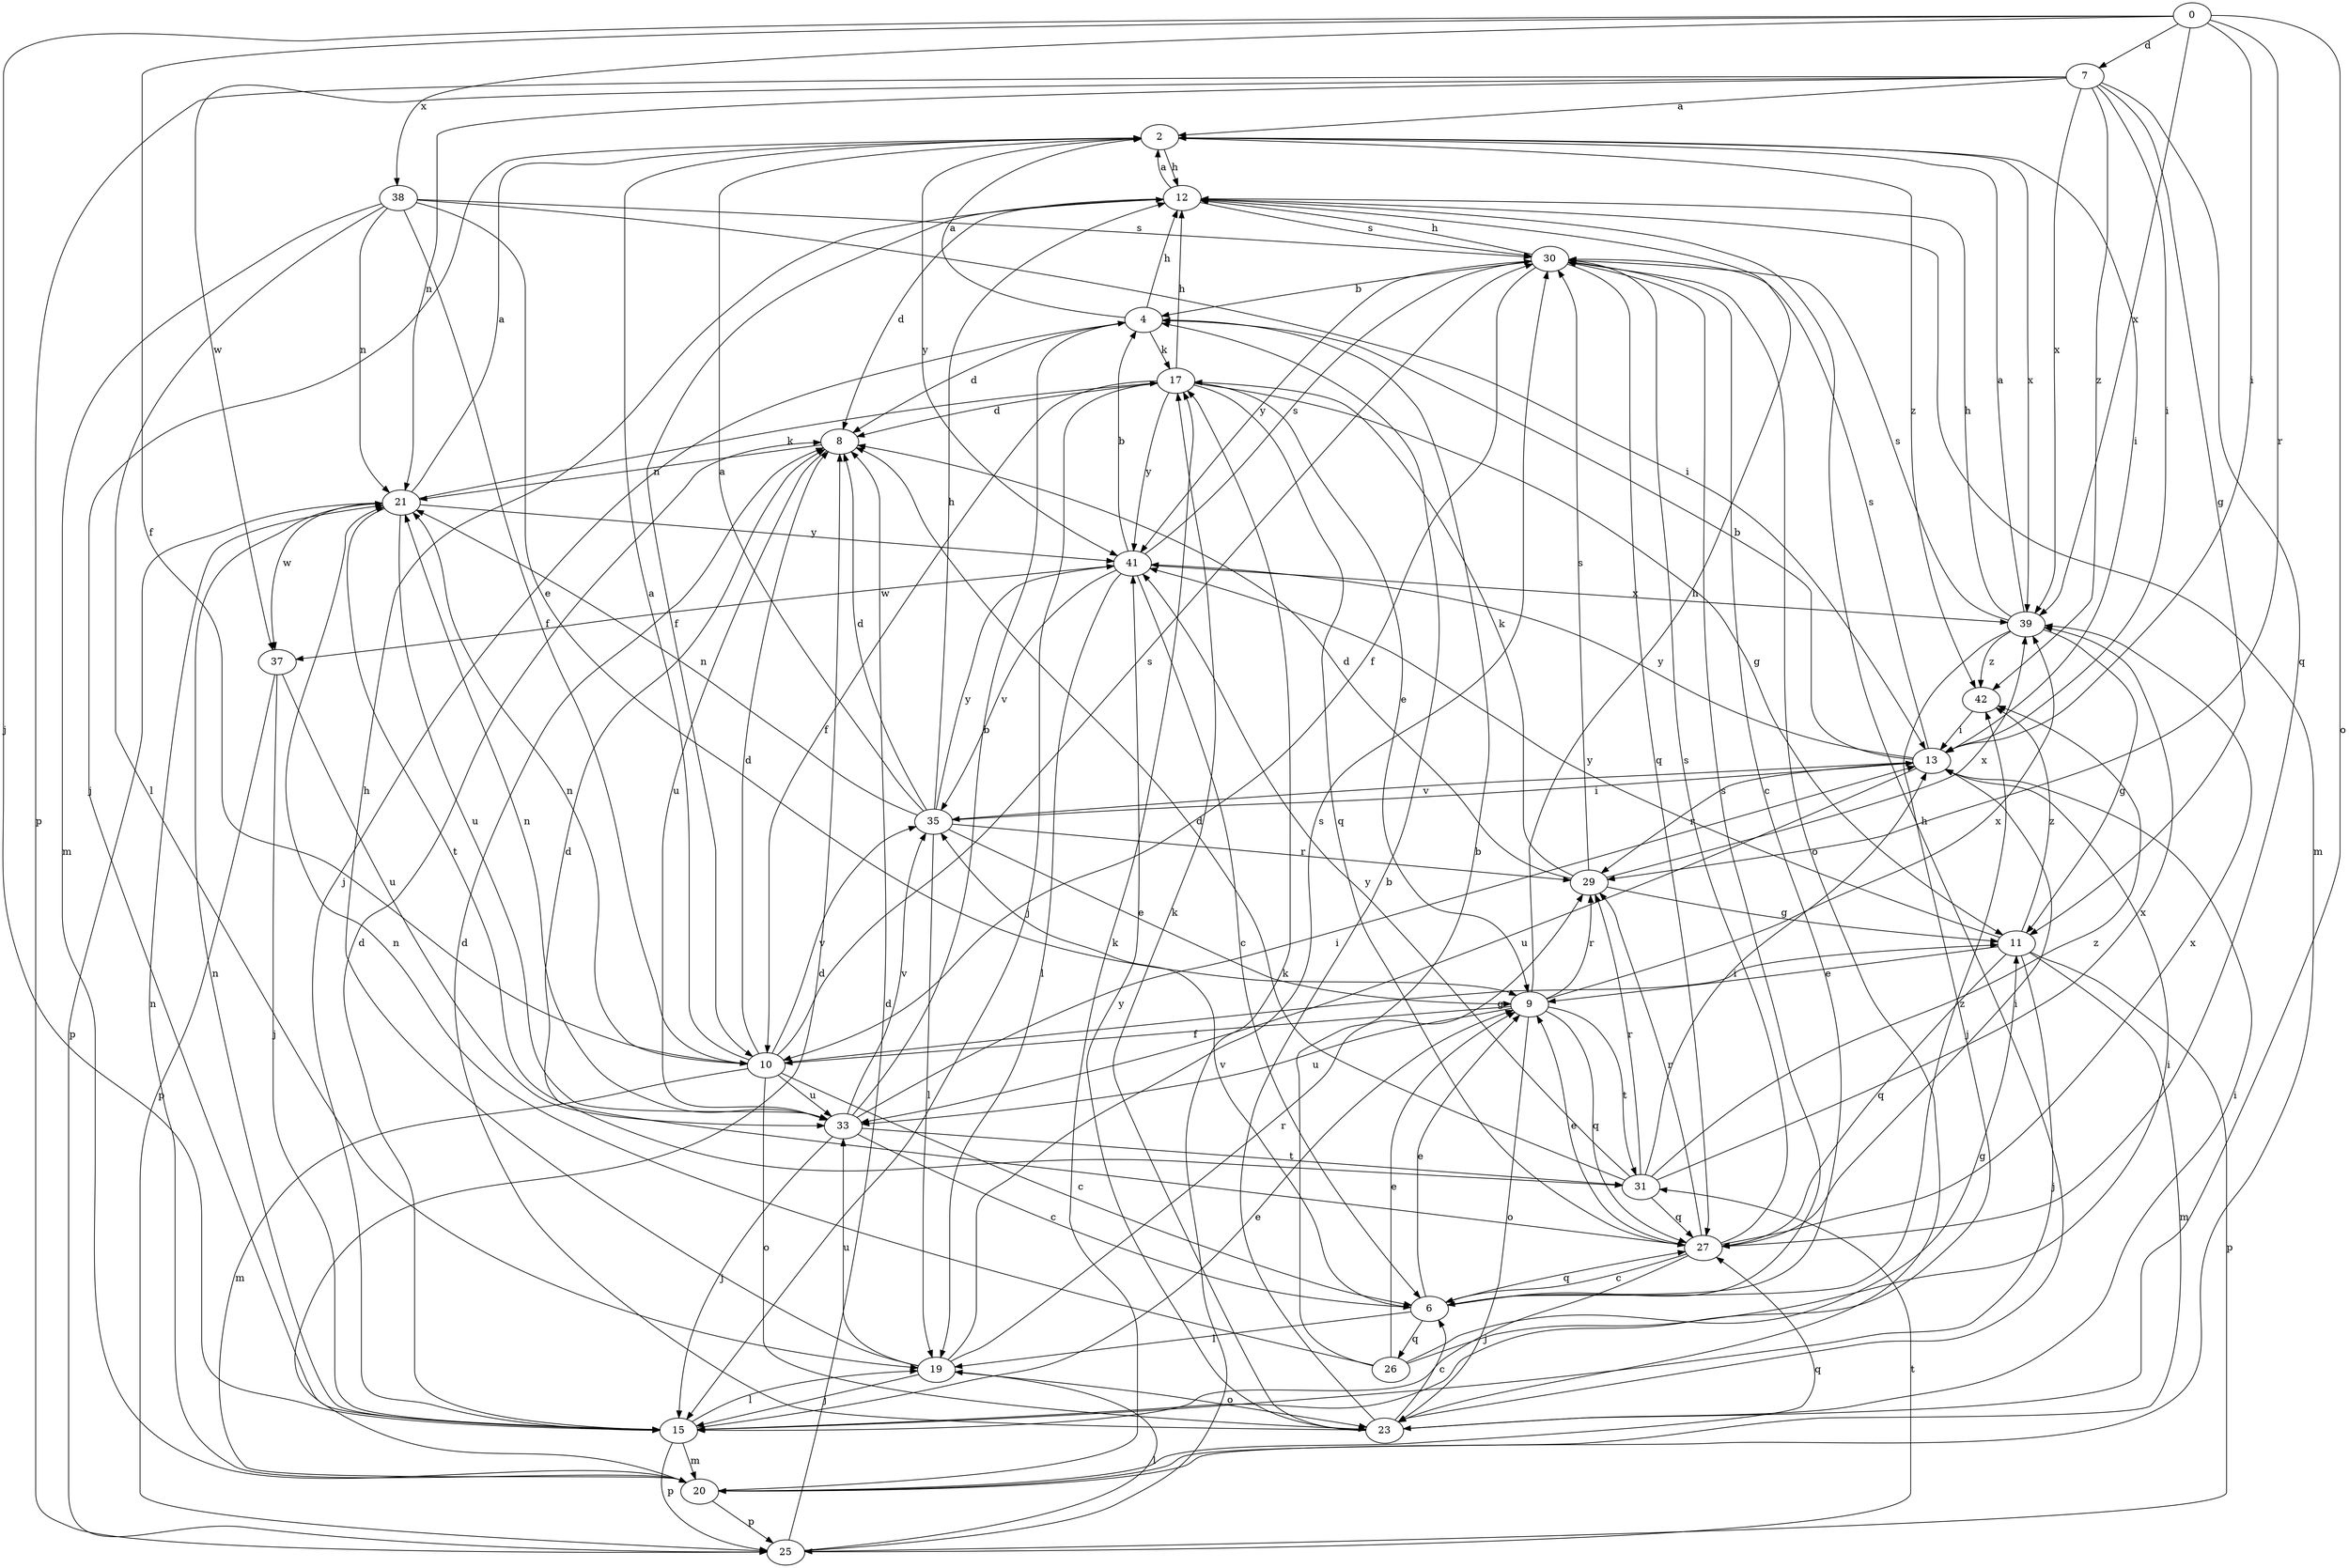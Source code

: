 strict digraph  {
0;
2;
4;
6;
7;
8;
9;
10;
11;
12;
13;
15;
17;
19;
20;
21;
23;
25;
26;
27;
29;
30;
31;
33;
35;
37;
38;
39;
41;
42;
0 -> 7  [label=d];
0 -> 10  [label=f];
0 -> 13  [label=i];
0 -> 15  [label=j];
0 -> 23  [label=o];
0 -> 29  [label=r];
0 -> 38  [label=x];
0 -> 39  [label=x];
2 -> 12  [label=h];
2 -> 13  [label=i];
2 -> 15  [label=j];
2 -> 39  [label=x];
2 -> 41  [label=y];
2 -> 42  [label=z];
4 -> 2  [label=a];
4 -> 8  [label=d];
4 -> 12  [label=h];
4 -> 15  [label=j];
4 -> 17  [label=k];
6 -> 9  [label=e];
6 -> 19  [label=l];
6 -> 26  [label=q];
6 -> 27  [label=q];
6 -> 30  [label=s];
6 -> 35  [label=v];
6 -> 42  [label=z];
7 -> 2  [label=a];
7 -> 11  [label=g];
7 -> 13  [label=i];
7 -> 21  [label=n];
7 -> 25  [label=p];
7 -> 27  [label=q];
7 -> 37  [label=w];
7 -> 39  [label=x];
7 -> 42  [label=z];
8 -> 21  [label=n];
8 -> 33  [label=u];
9 -> 10  [label=f];
9 -> 12  [label=h];
9 -> 23  [label=o];
9 -> 27  [label=q];
9 -> 29  [label=r];
9 -> 31  [label=t];
9 -> 33  [label=u];
9 -> 39  [label=x];
10 -> 2  [label=a];
10 -> 6  [label=c];
10 -> 8  [label=d];
10 -> 11  [label=g];
10 -> 20  [label=m];
10 -> 21  [label=n];
10 -> 23  [label=o];
10 -> 30  [label=s];
10 -> 33  [label=u];
10 -> 35  [label=v];
11 -> 9  [label=e];
11 -> 15  [label=j];
11 -> 20  [label=m];
11 -> 25  [label=p];
11 -> 27  [label=q];
11 -> 41  [label=y];
11 -> 42  [label=z];
12 -> 2  [label=a];
12 -> 8  [label=d];
12 -> 10  [label=f];
12 -> 20  [label=m];
12 -> 30  [label=s];
13 -> 4  [label=b];
13 -> 29  [label=r];
13 -> 30  [label=s];
13 -> 33  [label=u];
13 -> 35  [label=v];
13 -> 41  [label=y];
15 -> 8  [label=d];
15 -> 9  [label=e];
15 -> 19  [label=l];
15 -> 20  [label=m];
15 -> 21  [label=n];
15 -> 25  [label=p];
17 -> 8  [label=d];
17 -> 9  [label=e];
17 -> 10  [label=f];
17 -> 11  [label=g];
17 -> 12  [label=h];
17 -> 15  [label=j];
17 -> 27  [label=q];
17 -> 41  [label=y];
19 -> 12  [label=h];
19 -> 15  [label=j];
19 -> 23  [label=o];
19 -> 29  [label=r];
19 -> 30  [label=s];
19 -> 33  [label=u];
20 -> 8  [label=d];
20 -> 17  [label=k];
20 -> 21  [label=n];
20 -> 25  [label=p];
20 -> 27  [label=q];
21 -> 2  [label=a];
21 -> 17  [label=k];
21 -> 25  [label=p];
21 -> 31  [label=t];
21 -> 33  [label=u];
21 -> 37  [label=w];
21 -> 41  [label=y];
23 -> 4  [label=b];
23 -> 6  [label=c];
23 -> 8  [label=d];
23 -> 12  [label=h];
23 -> 13  [label=i];
23 -> 17  [label=k];
23 -> 41  [label=y];
25 -> 8  [label=d];
25 -> 17  [label=k];
25 -> 19  [label=l];
25 -> 31  [label=t];
26 -> 4  [label=b];
26 -> 9  [label=e];
26 -> 11  [label=g];
26 -> 13  [label=i];
26 -> 21  [label=n];
27 -> 6  [label=c];
27 -> 8  [label=d];
27 -> 9  [label=e];
27 -> 13  [label=i];
27 -> 15  [label=j];
27 -> 29  [label=r];
27 -> 30  [label=s];
27 -> 39  [label=x];
29 -> 8  [label=d];
29 -> 11  [label=g];
29 -> 17  [label=k];
29 -> 30  [label=s];
29 -> 39  [label=x];
30 -> 4  [label=b];
30 -> 6  [label=c];
30 -> 10  [label=f];
30 -> 12  [label=h];
30 -> 23  [label=o];
30 -> 27  [label=q];
30 -> 41  [label=y];
31 -> 8  [label=d];
31 -> 13  [label=i];
31 -> 27  [label=q];
31 -> 29  [label=r];
31 -> 39  [label=x];
31 -> 41  [label=y];
31 -> 42  [label=z];
33 -> 4  [label=b];
33 -> 6  [label=c];
33 -> 13  [label=i];
33 -> 15  [label=j];
33 -> 21  [label=n];
33 -> 31  [label=t];
33 -> 35  [label=v];
35 -> 2  [label=a];
35 -> 8  [label=d];
35 -> 9  [label=e];
35 -> 12  [label=h];
35 -> 13  [label=i];
35 -> 19  [label=l];
35 -> 21  [label=n];
35 -> 29  [label=r];
35 -> 41  [label=y];
37 -> 15  [label=j];
37 -> 25  [label=p];
37 -> 33  [label=u];
38 -> 9  [label=e];
38 -> 10  [label=f];
38 -> 13  [label=i];
38 -> 19  [label=l];
38 -> 20  [label=m];
38 -> 21  [label=n];
38 -> 30  [label=s];
39 -> 2  [label=a];
39 -> 11  [label=g];
39 -> 12  [label=h];
39 -> 15  [label=j];
39 -> 30  [label=s];
39 -> 42  [label=z];
41 -> 4  [label=b];
41 -> 6  [label=c];
41 -> 19  [label=l];
41 -> 30  [label=s];
41 -> 35  [label=v];
41 -> 37  [label=w];
41 -> 39  [label=x];
42 -> 13  [label=i];
}
